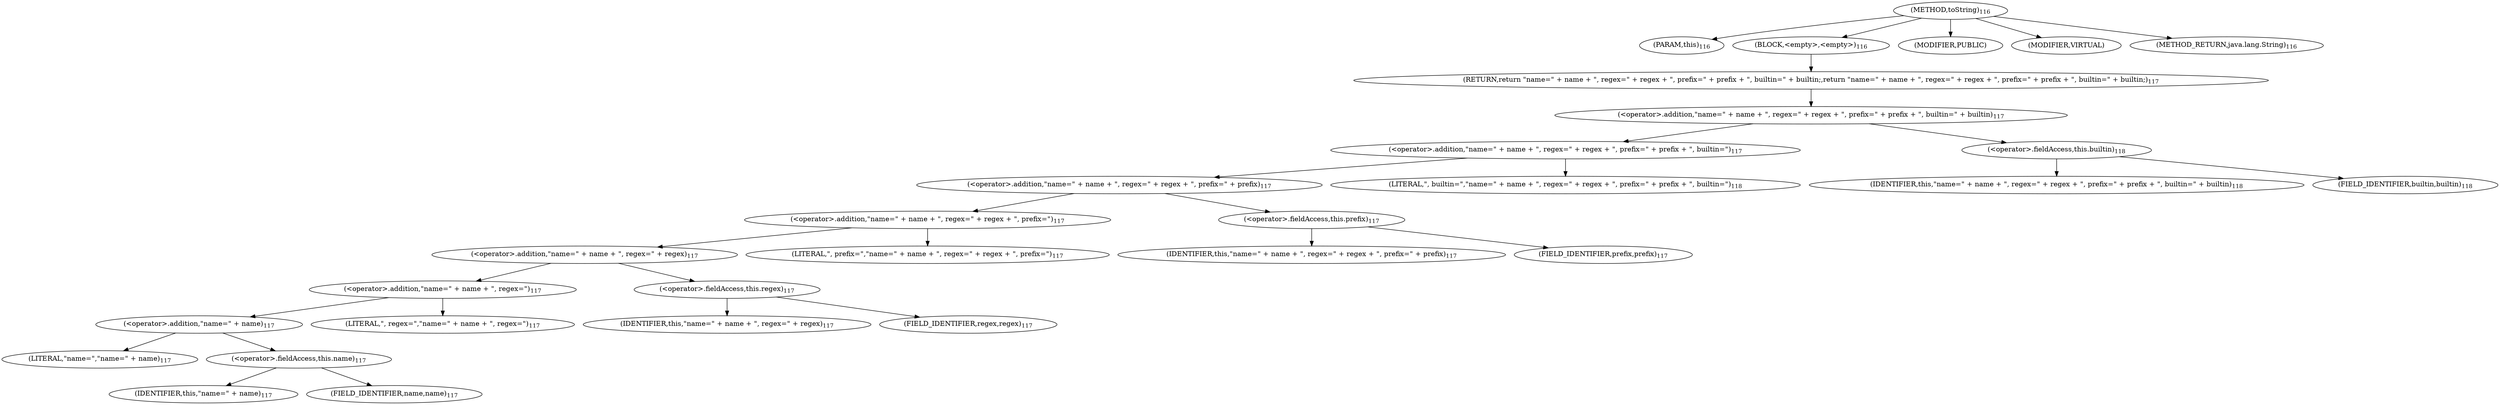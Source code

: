 digraph "toString" {  
"274" [label = <(METHOD,toString)<SUB>116</SUB>> ]
"275" [label = <(PARAM,this)<SUB>116</SUB>> ]
"276" [label = <(BLOCK,&lt;empty&gt;,&lt;empty&gt;)<SUB>116</SUB>> ]
"277" [label = <(RETURN,return &quot;name=&quot; + name + &quot;, regex=&quot; + regex + &quot;, prefix=&quot; + prefix + &quot;, builtin=&quot; + builtin;,return &quot;name=&quot; + name + &quot;, regex=&quot; + regex + &quot;, prefix=&quot; + prefix + &quot;, builtin=&quot; + builtin;)<SUB>117</SUB>> ]
"278" [label = <(&lt;operator&gt;.addition,&quot;name=&quot; + name + &quot;, regex=&quot; + regex + &quot;, prefix=&quot; + prefix + &quot;, builtin=&quot; + builtin)<SUB>117</SUB>> ]
"279" [label = <(&lt;operator&gt;.addition,&quot;name=&quot; + name + &quot;, regex=&quot; + regex + &quot;, prefix=&quot; + prefix + &quot;, builtin=&quot;)<SUB>117</SUB>> ]
"280" [label = <(&lt;operator&gt;.addition,&quot;name=&quot; + name + &quot;, regex=&quot; + regex + &quot;, prefix=&quot; + prefix)<SUB>117</SUB>> ]
"281" [label = <(&lt;operator&gt;.addition,&quot;name=&quot; + name + &quot;, regex=&quot; + regex + &quot;, prefix=&quot;)<SUB>117</SUB>> ]
"282" [label = <(&lt;operator&gt;.addition,&quot;name=&quot; + name + &quot;, regex=&quot; + regex)<SUB>117</SUB>> ]
"283" [label = <(&lt;operator&gt;.addition,&quot;name=&quot; + name + &quot;, regex=&quot;)<SUB>117</SUB>> ]
"284" [label = <(&lt;operator&gt;.addition,&quot;name=&quot; + name)<SUB>117</SUB>> ]
"285" [label = <(LITERAL,&quot;name=&quot;,&quot;name=&quot; + name)<SUB>117</SUB>> ]
"286" [label = <(&lt;operator&gt;.fieldAccess,this.name)<SUB>117</SUB>> ]
"287" [label = <(IDENTIFIER,this,&quot;name=&quot; + name)<SUB>117</SUB>> ]
"288" [label = <(FIELD_IDENTIFIER,name,name)<SUB>117</SUB>> ]
"289" [label = <(LITERAL,&quot;, regex=&quot;,&quot;name=&quot; + name + &quot;, regex=&quot;)<SUB>117</SUB>> ]
"290" [label = <(&lt;operator&gt;.fieldAccess,this.regex)<SUB>117</SUB>> ]
"291" [label = <(IDENTIFIER,this,&quot;name=&quot; + name + &quot;, regex=&quot; + regex)<SUB>117</SUB>> ]
"292" [label = <(FIELD_IDENTIFIER,regex,regex)<SUB>117</SUB>> ]
"293" [label = <(LITERAL,&quot;, prefix=&quot;,&quot;name=&quot; + name + &quot;, regex=&quot; + regex + &quot;, prefix=&quot;)<SUB>117</SUB>> ]
"294" [label = <(&lt;operator&gt;.fieldAccess,this.prefix)<SUB>117</SUB>> ]
"295" [label = <(IDENTIFIER,this,&quot;name=&quot; + name + &quot;, regex=&quot; + regex + &quot;, prefix=&quot; + prefix)<SUB>117</SUB>> ]
"296" [label = <(FIELD_IDENTIFIER,prefix,prefix)<SUB>117</SUB>> ]
"297" [label = <(LITERAL,&quot;, builtin=&quot;,&quot;name=&quot; + name + &quot;, regex=&quot; + regex + &quot;, prefix=&quot; + prefix + &quot;, builtin=&quot;)<SUB>118</SUB>> ]
"298" [label = <(&lt;operator&gt;.fieldAccess,this.builtin)<SUB>118</SUB>> ]
"299" [label = <(IDENTIFIER,this,&quot;name=&quot; + name + &quot;, regex=&quot; + regex + &quot;, prefix=&quot; + prefix + &quot;, builtin=&quot; + builtin)<SUB>118</SUB>> ]
"300" [label = <(FIELD_IDENTIFIER,builtin,builtin)<SUB>118</SUB>> ]
"301" [label = <(MODIFIER,PUBLIC)> ]
"302" [label = <(MODIFIER,VIRTUAL)> ]
"303" [label = <(METHOD_RETURN,java.lang.String)<SUB>116</SUB>> ]
  "274" -> "275" 
  "274" -> "276" 
  "274" -> "301" 
  "274" -> "302" 
  "274" -> "303" 
  "276" -> "277" 
  "277" -> "278" 
  "278" -> "279" 
  "278" -> "298" 
  "279" -> "280" 
  "279" -> "297" 
  "280" -> "281" 
  "280" -> "294" 
  "281" -> "282" 
  "281" -> "293" 
  "282" -> "283" 
  "282" -> "290" 
  "283" -> "284" 
  "283" -> "289" 
  "284" -> "285" 
  "284" -> "286" 
  "286" -> "287" 
  "286" -> "288" 
  "290" -> "291" 
  "290" -> "292" 
  "294" -> "295" 
  "294" -> "296" 
  "298" -> "299" 
  "298" -> "300" 
}
